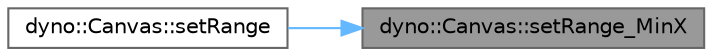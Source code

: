 digraph "dyno::Canvas::setRange_MinX"
{
 // LATEX_PDF_SIZE
  bgcolor="transparent";
  edge [fontname=Helvetica,fontsize=10,labelfontname=Helvetica,labelfontsize=10];
  node [fontname=Helvetica,fontsize=10,shape=box,height=0.2,width=0.4];
  rankdir="RL";
  Node1 [id="Node000001",label="dyno::Canvas::setRange_MinX",height=0.2,width=0.4,color="gray40", fillcolor="grey60", style="filled", fontcolor="black",tooltip=" "];
  Node1 -> Node2 [id="edge1_Node000001_Node000002",dir="back",color="steelblue1",style="solid",tooltip=" "];
  Node2 [id="Node000002",label="dyno::Canvas::setRange",height=0.2,width=0.4,color="grey40", fillcolor="white", style="filled",URL="$classdyno_1_1_canvas.html#a9ce017fa801b26fa0d076d7d86522537",tooltip=" "];
}
